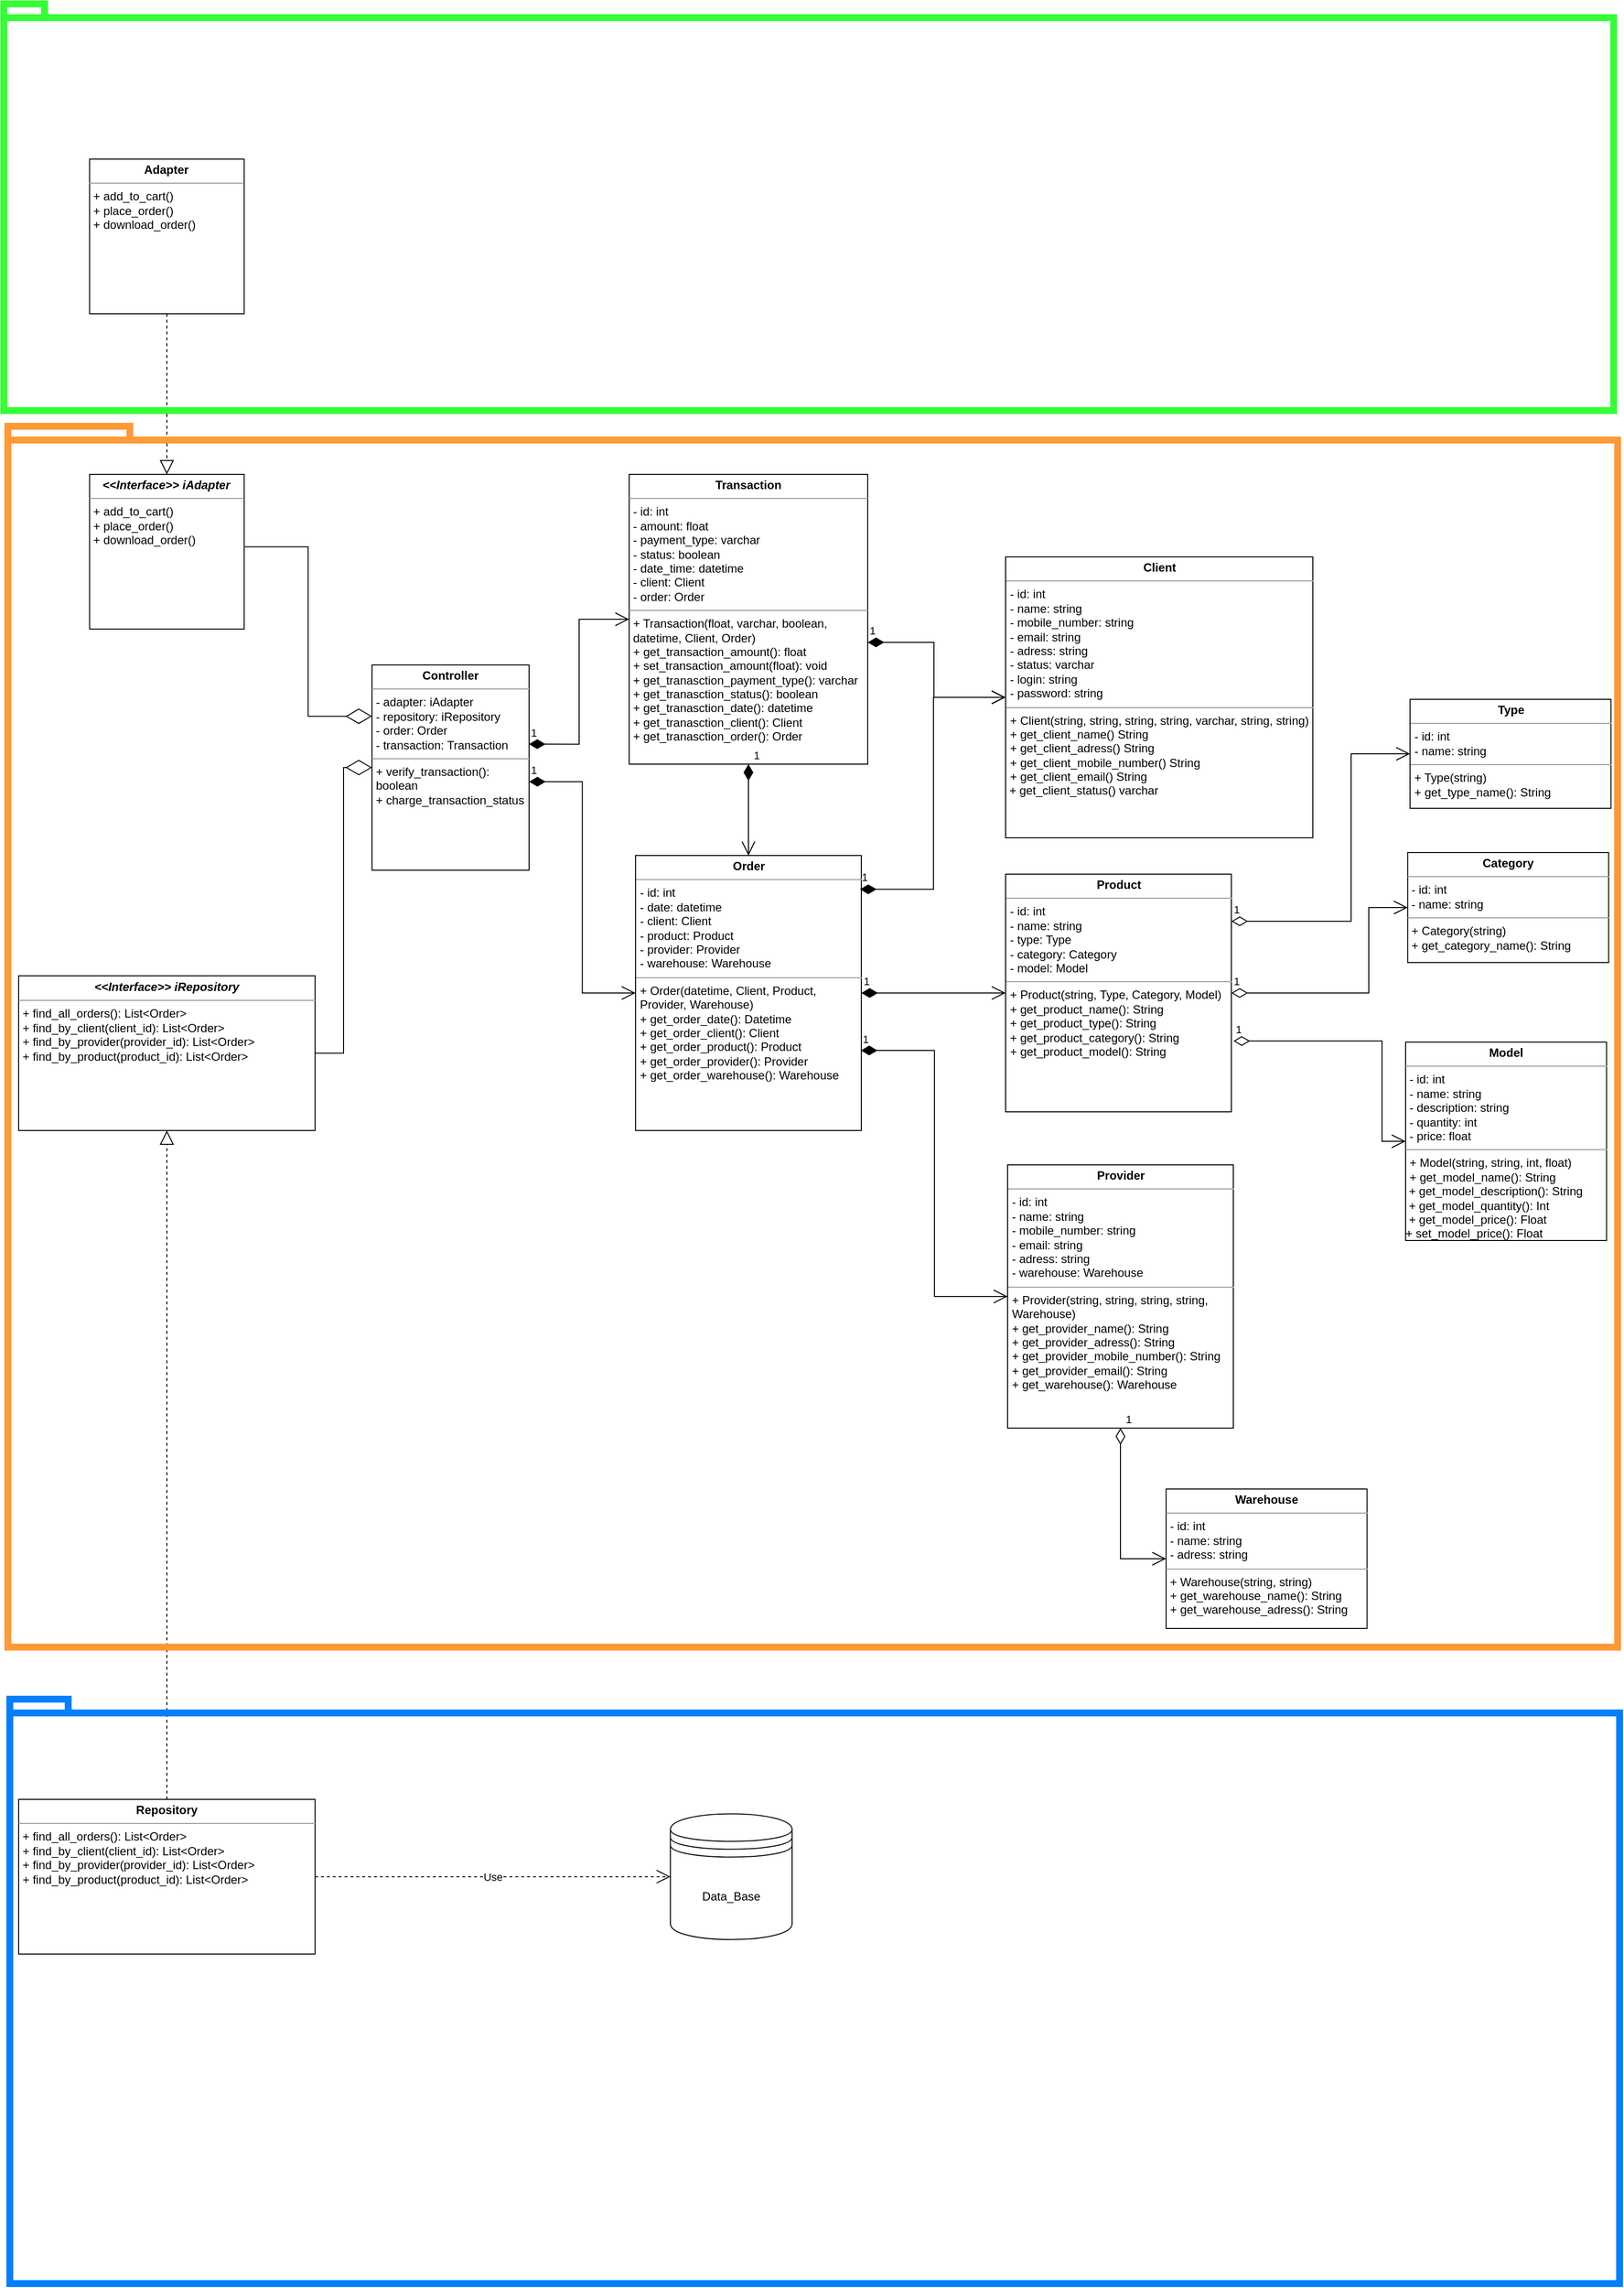 <mxfile version="22.1.11" type="device">
  <diagram name="Страница — 1" id="N-qAw4Ii0so-HZ5WBmBv">
    <mxGraphModel dx="3420" dy="1373" grid="0" gridSize="10" guides="1" tooltips="1" connect="1" arrows="1" fold="1" page="1" pageScale="1" pageWidth="827" pageHeight="1169" background="none" math="0" shadow="0">
      <root>
        <mxCell id="0" />
        <mxCell id="1" parent="0" />
        <mxCell id="5nABSl6TricY1-DJC5i2-1" value="&lt;p style=&quot;margin:0px;margin-top:4px;text-align:center;&quot;&gt;&lt;b&gt;Product&lt;/b&gt;&lt;/p&gt;&lt;hr size=&quot;1&quot;&gt;&lt;p style=&quot;margin:0px;margin-left:4px;&quot;&gt;- id: int&lt;/p&gt;&lt;p style=&quot;margin:0px;margin-left:4px;&quot;&gt;- name: string&lt;/p&gt;&lt;p style=&quot;margin:0px;margin-left:4px;&quot;&gt;- type: Type&lt;/p&gt;&lt;p style=&quot;margin:0px;margin-left:4px;&quot;&gt;- category: Category&lt;/p&gt;&lt;p style=&quot;margin:0px;margin-left:4px;&quot;&gt;- model: Model&lt;br&gt;&lt;/p&gt;&lt;hr size=&quot;1&quot;&gt;&lt;p style=&quot;margin:0px;margin-left:4px;&quot;&gt;+ Product(string, Type, Category, Model)&lt;/p&gt;&lt;p style=&quot;margin:0px;margin-left:4px;&quot;&gt;+ get_product_name(): String&lt;/p&gt;&lt;p style=&quot;margin:0px;margin-left:4px;&quot;&gt;+ get_product_type(): String&lt;/p&gt;&lt;p style=&quot;margin:0px;margin-left:4px;&quot;&gt;+ get_product_category(): String&lt;/p&gt;&lt;p style=&quot;margin:0px;margin-left:4px;&quot;&gt;+ get_product_model(): String&lt;/p&gt;" style="verticalAlign=top;align=left;overflow=fill;fontSize=12;fontFamily=Helvetica;html=1;whiteSpace=wrap;" vertex="1" parent="1">
          <mxGeometry x="196.5" y="900" width="230" height="242" as="geometry" />
        </mxCell>
        <mxCell id="5nABSl6TricY1-DJC5i2-2" value="&lt;p style=&quot;margin:0px;margin-top:4px;text-align:center;&quot;&gt;&lt;b&gt;Client&lt;/b&gt;&lt;/p&gt;&lt;hr size=&quot;1&quot;&gt;&lt;p style=&quot;margin:0px;margin-left:4px;&quot;&gt;- id: int&lt;/p&gt;&lt;p style=&quot;margin:0px;margin-left:4px;&quot;&gt;- name: string&lt;/p&gt;&lt;p style=&quot;margin:0px;margin-left:4px;&quot;&gt;- mobile_number: string&lt;/p&gt;&lt;p style=&quot;margin:0px;margin-left:4px;&quot;&gt;- email: string&lt;/p&gt;&lt;p style=&quot;margin:0px;margin-left:4px;&quot;&gt;- adress: string&lt;/p&gt;&lt;p style=&quot;margin:0px;margin-left:4px;&quot;&gt;- status: varchar&lt;/p&gt;&lt;p style=&quot;margin:0px;margin-left:4px;&quot;&gt;- login: string&lt;/p&gt;&lt;p style=&quot;margin:0px;margin-left:4px;&quot;&gt;- password: string&lt;/p&gt;&lt;hr size=&quot;1&quot;&gt;&lt;p style=&quot;margin:0px;margin-left:4px;&quot;&gt;+ Client(string, string, string, string, varchar, string, string)&lt;/p&gt;&lt;p style=&quot;margin:0px;margin-left:4px;&quot;&gt;+ get_client_name() String&lt;/p&gt;&lt;p style=&quot;margin:0px;margin-left:4px;&quot;&gt;+ get_client_adress() String&lt;/p&gt;&lt;p style=&quot;margin:0px;margin-left:4px;&quot;&gt;+ get_client_mobile_number() String&lt;/p&gt;&lt;p style=&quot;margin:0px;margin-left:4px;&quot;&gt;+ get_client_email() String&lt;/p&gt;&amp;nbsp;+ get_client_status() varchar" style="verticalAlign=top;align=left;overflow=fill;fontSize=12;fontFamily=Helvetica;html=1;whiteSpace=wrap;" vertex="1" parent="1">
          <mxGeometry x="196.5" y="577" width="313" height="286" as="geometry" />
        </mxCell>
        <mxCell id="5nABSl6TricY1-DJC5i2-4" value="&lt;p style=&quot;margin:0px;margin-top:4px;text-align:center;&quot;&gt;&lt;b&gt;Provider&lt;/b&gt;&lt;/p&gt;&lt;hr size=&quot;1&quot;&gt;&lt;p style=&quot;margin:0px;margin-left:4px;&quot;&gt;- id: int&lt;/p&gt;&lt;p style=&quot;margin:0px;margin-left:4px;&quot;&gt;- name: string&lt;/p&gt;&lt;p style=&quot;margin:0px;margin-left:4px;&quot;&gt;- mobile_number: string&lt;/p&gt;&lt;p style=&quot;margin:0px;margin-left:4px;&quot;&gt;- email: string&lt;/p&gt;&lt;p style=&quot;margin:0px;margin-left:4px;&quot;&gt;- adress: string&lt;br&gt;&lt;/p&gt;&lt;p style=&quot;margin:0px;margin-left:4px;&quot;&gt;- warehouse: Warehouse&lt;/p&gt;&lt;hr size=&quot;1&quot;&gt;&lt;p style=&quot;margin:0px;margin-left:4px;&quot;&gt;+ Provider(string, string, string, string, Warehouse)&lt;/p&gt;&lt;p style=&quot;margin:0px;margin-left:4px;&quot;&gt;+ get_provider_name(): String&lt;/p&gt;&lt;p style=&quot;margin:0px;margin-left:4px;&quot;&gt;+ get_provider_adress(): String&lt;/p&gt;&lt;p style=&quot;margin:0px;margin-left:4px;&quot;&gt;+ get_provider_mobile_number(): String&lt;/p&gt;&lt;p style=&quot;margin:0px;margin-left:4px;&quot;&gt;+ get_provider_email(): String&lt;/p&gt;&lt;p style=&quot;margin:0px;margin-left:4px;&quot;&gt;+ get_warehouse(): Warehouse&lt;/p&gt;" style="verticalAlign=top;align=left;overflow=fill;fontSize=12;fontFamily=Helvetica;html=1;whiteSpace=wrap;" vertex="1" parent="1">
          <mxGeometry x="198.5" y="1196" width="230" height="268" as="geometry" />
        </mxCell>
        <mxCell id="5nABSl6TricY1-DJC5i2-5" value="&lt;p style=&quot;margin:0px;margin-top:4px;text-align:center;&quot;&gt;&lt;b&gt;Warehouse&lt;/b&gt;&lt;/p&gt;&lt;hr size=&quot;1&quot;&gt;&lt;p style=&quot;margin:0px;margin-left:4px;&quot;&gt;- id: int&lt;/p&gt;&lt;p style=&quot;margin:0px;margin-left:4px;&quot;&gt;- name: string&lt;/p&gt;&lt;p style=&quot;margin:0px;margin-left:4px;&quot;&gt;&lt;span style=&quot;background-color: initial;&quot;&gt;- adress: string&lt;/span&gt;&lt;/p&gt;&lt;hr size=&quot;1&quot;&gt;&lt;p style=&quot;margin:0px;margin-left:4px;&quot;&gt;+ Warehouse(string, string)&lt;/p&gt;&lt;p style=&quot;margin:0px;margin-left:4px;&quot;&gt;+ get_warehouse_name(): String&lt;/p&gt;&lt;p style=&quot;margin:0px;margin-left:4px;&quot;&gt;+ get_warehouse_adress(): String&lt;/p&gt;&lt;p style=&quot;margin:0px;margin-left:4px;&quot;&gt;&lt;br&gt;&lt;/p&gt;" style="verticalAlign=top;align=left;overflow=fill;fontSize=12;fontFamily=Helvetica;html=1;whiteSpace=wrap;" vertex="1" parent="1">
          <mxGeometry x="360" y="1526" width="204.72" height="142" as="geometry" />
        </mxCell>
        <mxCell id="5nABSl6TricY1-DJC5i2-7" value="Data_Base" style="shape=datastore;whiteSpace=wrap;html=1;" vertex="1" parent="1">
          <mxGeometry x="-145" y="1856.74" width="124" height="128" as="geometry" />
        </mxCell>
        <mxCell id="5nABSl6TricY1-DJC5i2-9" value="&lt;p style=&quot;margin:0px;margin-top:4px;text-align:center;&quot;&gt;&lt;b&gt;Order&lt;/b&gt;&lt;/p&gt;&lt;hr size=&quot;1&quot;&gt;&lt;p style=&quot;margin:0px;margin-left:4px;&quot;&gt;- id: int&lt;/p&gt;&lt;p style=&quot;margin:0px;margin-left:4px;&quot;&gt;- date: datetime&lt;/p&gt;&lt;p style=&quot;margin:0px;margin-left:4px;&quot;&gt;- client: Client&lt;/p&gt;&lt;p style=&quot;margin:0px;margin-left:4px;&quot;&gt;- product: Product&lt;/p&gt;&lt;p style=&quot;margin:0px;margin-left:4px;&quot;&gt;- provider: Provider&lt;/p&gt;&lt;p style=&quot;margin:0px;margin-left:4px;&quot;&gt;- warehouse: Warehouse&lt;/p&gt;&lt;hr size=&quot;1&quot;&gt;&lt;p style=&quot;margin:0px;margin-left:4px;&quot;&gt;+ Order(datetime, Client, Product, Provider, Warehouse)&lt;/p&gt;&lt;p style=&quot;margin:0px;margin-left:4px;&quot;&gt;+ get_order_date(): Datetime&lt;/p&gt;&lt;p style=&quot;margin:0px;margin-left:4px;&quot;&gt;+ get_order_client(): Client&lt;/p&gt;&lt;p style=&quot;margin:0px;margin-left:4px;&quot;&gt;+ get_order_product(): Product&lt;/p&gt;&lt;p style=&quot;margin:0px;margin-left:4px;&quot;&gt;+ get_order_provider(): Provider&lt;/p&gt;&lt;p style=&quot;margin:0px;margin-left:4px;&quot;&gt;+ get_order_warehouse(): Warehouse&lt;/p&gt;" style="verticalAlign=top;align=left;overflow=fill;fontSize=12;fontFamily=Helvetica;html=1;whiteSpace=wrap;" vertex="1" parent="1">
          <mxGeometry x="-180.5" y="881" width="230" height="280" as="geometry" />
        </mxCell>
        <mxCell id="5nABSl6TricY1-DJC5i2-10" value="&lt;p style=&quot;margin:0px;margin-top:4px;text-align:center;&quot;&gt;&lt;b&gt;Type&lt;/b&gt;&lt;/p&gt;&lt;hr size=&quot;1&quot;&gt;&lt;p style=&quot;margin:0px;margin-left:4px;&quot;&gt;- id: int&lt;/p&gt;&lt;p style=&quot;margin:0px;margin-left:4px;&quot;&gt;- name: string&lt;/p&gt;&lt;hr size=&quot;1&quot;&gt;&lt;p style=&quot;margin:0px;margin-left:4px;&quot;&gt;+ Type(string)&lt;/p&gt;&lt;p style=&quot;margin:0px;margin-left:4px;&quot;&gt;+ get_type_name(): String&lt;/p&gt;" style="verticalAlign=top;align=left;overflow=fill;fontSize=12;fontFamily=Helvetica;html=1;whiteSpace=wrap;" vertex="1" parent="1">
          <mxGeometry x="608.5" y="722" width="204.72" height="111" as="geometry" />
        </mxCell>
        <mxCell id="5nABSl6TricY1-DJC5i2-11" value="&lt;p style=&quot;margin:0px;margin-top:4px;text-align:center;&quot;&gt;&lt;b&gt;Category&lt;/b&gt;&lt;/p&gt;&lt;hr size=&quot;1&quot;&gt;&lt;p style=&quot;margin:0px;margin-left:4px;&quot;&gt;- id: int&lt;/p&gt;&lt;p style=&quot;margin:0px;margin-left:4px;&quot;&gt;- name: string&lt;/p&gt;&lt;hr size=&quot;1&quot;&gt;&lt;p style=&quot;margin:0px;margin-left:4px;&quot;&gt;+ Category(string)&lt;/p&gt;&lt;p style=&quot;margin:0px;margin-left:4px;&quot;&gt;+ get_category_name(): String&lt;/p&gt;" style="verticalAlign=top;align=left;overflow=fill;fontSize=12;fontFamily=Helvetica;html=1;whiteSpace=wrap;" vertex="1" parent="1">
          <mxGeometry x="606.14" y="878" width="204.72" height="112" as="geometry" />
        </mxCell>
        <mxCell id="5nABSl6TricY1-DJC5i2-12" value="&lt;p style=&quot;margin:0px;margin-top:4px;text-align:center;&quot;&gt;&lt;b&gt;Model&lt;/b&gt;&lt;/p&gt;&lt;hr size=&quot;1&quot;&gt;&lt;p style=&quot;margin:0px;margin-left:4px;&quot;&gt;- id: int&lt;/p&gt;&lt;p style=&quot;margin:0px;margin-left:4px;&quot;&gt;- name: string&lt;/p&gt;&lt;p style=&quot;margin:0px;margin-left:4px;&quot;&gt;- description: string&lt;/p&gt;&lt;p style=&quot;margin:0px;margin-left:4px;&quot;&gt;- quantity: int&lt;/p&gt;&lt;p style=&quot;margin:0px;margin-left:4px;&quot;&gt;- price: float&lt;/p&gt;&lt;hr size=&quot;1&quot;&gt;&lt;p style=&quot;margin:0px;margin-left:4px;&quot;&gt;+ Model(string, string, int, float)&lt;/p&gt;&lt;p style=&quot;margin:0px;margin-left:4px;&quot;&gt;+ get_model_name(): String&lt;/p&gt;&amp;nbsp;+ get_model_description(): String&amp;nbsp;&lt;br&gt;&amp;nbsp;+ get_model_quantity(): Int&lt;br&gt;&amp;nbsp;+ get_model_price(): Float&lt;br&gt;+ set_model_price(): Float" style="verticalAlign=top;align=left;overflow=fill;fontSize=12;fontFamily=Helvetica;html=1;whiteSpace=wrap;" vertex="1" parent="1">
          <mxGeometry x="604" y="1071" width="204.72" height="202" as="geometry" />
        </mxCell>
        <mxCell id="5nABSl6TricY1-DJC5i2-13" value="1" style="endArrow=open;html=1;endSize=12;startArrow=diamondThin;startSize=14;startFill=0;edgeStyle=orthogonalEdgeStyle;align=left;verticalAlign=bottom;rounded=0;entryX=0;entryY=0.5;entryDx=0;entryDy=0;" edge="1" parent="1" source="5nABSl6TricY1-DJC5i2-1" target="5nABSl6TricY1-DJC5i2-10">
          <mxGeometry x="-1" y="3" relative="1" as="geometry">
            <mxPoint x="244.5" y="872" as="sourcePoint" />
            <mxPoint x="404.5" y="872" as="targetPoint" />
            <Array as="points">
              <mxPoint x="548.5" y="948" />
              <mxPoint x="548.5" y="778" />
            </Array>
          </mxGeometry>
        </mxCell>
        <mxCell id="5nABSl6TricY1-DJC5i2-15" value="1" style="endArrow=open;html=1;endSize=12;startArrow=diamondThin;startSize=14;startFill=0;edgeStyle=orthogonalEdgeStyle;align=left;verticalAlign=bottom;rounded=0;entryX=0;entryY=0.5;entryDx=0;entryDy=0;exitX=1;exitY=0.5;exitDx=0;exitDy=0;" edge="1" parent="1" source="5nABSl6TricY1-DJC5i2-1" target="5nABSl6TricY1-DJC5i2-11">
          <mxGeometry x="-1" y="3" relative="1" as="geometry">
            <mxPoint x="244.5" y="872" as="sourcePoint" />
            <mxPoint x="404.5" y="872" as="targetPoint" />
            <Array as="points">
              <mxPoint x="566.5" y="1021" />
              <mxPoint x="566.5" y="934" />
            </Array>
          </mxGeometry>
        </mxCell>
        <mxCell id="5nABSl6TricY1-DJC5i2-16" value="1" style="endArrow=open;html=1;endSize=12;startArrow=diamondThin;startSize=14;startFill=0;edgeStyle=orthogonalEdgeStyle;align=left;verticalAlign=bottom;rounded=0;entryX=0;entryY=0.5;entryDx=0;entryDy=0;exitX=1.009;exitY=0.702;exitDx=0;exitDy=0;exitPerimeter=0;" edge="1" parent="1" source="5nABSl6TricY1-DJC5i2-1" target="5nABSl6TricY1-DJC5i2-12">
          <mxGeometry x="-1" y="3" relative="1" as="geometry">
            <mxPoint x="449.5" y="1077" as="sourcePoint" />
            <mxPoint x="404.5" y="1011" as="targetPoint" />
            <Array as="points">
              <mxPoint x="580" y="1070" />
            </Array>
          </mxGeometry>
        </mxCell>
        <mxCell id="5nABSl6TricY1-DJC5i2-17" value="1" style="endArrow=open;html=1;endSize=12;startArrow=diamondThin;startSize=14;startFill=0;edgeStyle=orthogonalEdgeStyle;align=left;verticalAlign=bottom;rounded=0;entryX=0;entryY=0.5;entryDx=0;entryDy=0;" edge="1" parent="1" source="5nABSl6TricY1-DJC5i2-4" target="5nABSl6TricY1-DJC5i2-5">
          <mxGeometry x="-1" y="3" relative="1" as="geometry">
            <mxPoint x="244.5" y="1289" as="sourcePoint" />
            <mxPoint x="404.5" y="1289" as="targetPoint" />
          </mxGeometry>
        </mxCell>
        <mxCell id="5nABSl6TricY1-DJC5i2-19" value="1" style="endArrow=open;html=1;endSize=12;startArrow=diamondThin;startSize=14;startFill=1;edgeStyle=orthogonalEdgeStyle;align=left;verticalAlign=bottom;rounded=0;entryX=0;entryY=0.5;entryDx=0;entryDy=0;exitX=0.994;exitY=0.123;exitDx=0;exitDy=0;exitPerimeter=0;" edge="1" parent="1" source="5nABSl6TricY1-DJC5i2-9" target="5nABSl6TricY1-DJC5i2-2">
          <mxGeometry x="-1" y="3" relative="1" as="geometry">
            <mxPoint x="-17.5" y="789" as="sourcePoint" />
            <mxPoint x="142.5" y="789" as="targetPoint" />
          </mxGeometry>
        </mxCell>
        <mxCell id="5nABSl6TricY1-DJC5i2-20" value="1" style="endArrow=open;html=1;endSize=12;startArrow=diamondThin;startSize=14;startFill=1;edgeStyle=orthogonalEdgeStyle;align=left;verticalAlign=bottom;rounded=0;entryX=0;entryY=0.5;entryDx=0;entryDy=0;" edge="1" parent="1" source="5nABSl6TricY1-DJC5i2-9" target="5nABSl6TricY1-DJC5i2-1">
          <mxGeometry x="-1" y="3" relative="1" as="geometry">
            <mxPoint x="183.5" y="1014" as="sourcePoint" />
            <mxPoint x="343.5" y="1014" as="targetPoint" />
          </mxGeometry>
        </mxCell>
        <mxCell id="5nABSl6TricY1-DJC5i2-21" value="1" style="endArrow=open;html=1;endSize=12;startArrow=diamondThin;startSize=14;startFill=1;edgeStyle=orthogonalEdgeStyle;align=left;verticalAlign=bottom;rounded=0;entryX=0;entryY=0.5;entryDx=0;entryDy=0;exitX=0.998;exitY=0.709;exitDx=0;exitDy=0;exitPerimeter=0;" edge="1" parent="1" source="5nABSl6TricY1-DJC5i2-9" target="5nABSl6TricY1-DJC5i2-4">
          <mxGeometry x="-1" y="3" relative="1" as="geometry">
            <mxPoint x="90.5" y="1110" as="sourcePoint" />
            <mxPoint x="343.5" y="1014" as="targetPoint" />
          </mxGeometry>
        </mxCell>
        <mxCell id="5nABSl6TricY1-DJC5i2-22" value="&lt;p style=&quot;margin:0px;margin-top:4px;text-align:center;&quot;&gt;&lt;b&gt;Transaction&lt;/b&gt;&lt;/p&gt;&lt;hr size=&quot;1&quot;&gt;&lt;p style=&quot;margin:0px;margin-left:4px;&quot;&gt;- id: int&lt;/p&gt;&lt;p style=&quot;margin:0px;margin-left:4px;&quot;&gt;- amount: float&lt;/p&gt;&lt;p style=&quot;margin:0px;margin-left:4px;&quot;&gt;- payment_type: varchar&lt;/p&gt;&lt;p style=&quot;margin:0px;margin-left:4px;&quot;&gt;- status: boolean&lt;/p&gt;&lt;p style=&quot;margin:0px;margin-left:4px;&quot;&gt;- date_time: datetime&lt;/p&gt;&lt;p style=&quot;margin:0px;margin-left:4px;&quot;&gt;- client: Client&lt;/p&gt;&lt;p style=&quot;margin:0px;margin-left:4px;&quot;&gt;- order: Order&lt;/p&gt;&lt;hr size=&quot;1&quot;&gt;&lt;p style=&quot;margin:0px;margin-left:4px;&quot;&gt;+ Transaction(float, varchar, boolean, datetime, Client, Order)&lt;/p&gt;&lt;p style=&quot;margin:0px;margin-left:4px;&quot;&gt;+ get_transaction_amount(): float&lt;/p&gt;&lt;p style=&quot;margin:0px;margin-left:4px;&quot;&gt;+ set_transaction_amount(float): void&lt;/p&gt;&lt;p style=&quot;margin:0px;margin-left:4px;&quot;&gt;+ get_tranasction_payment_type(): varchar&lt;/p&gt;&lt;p style=&quot;margin:0px;margin-left:4px;&quot;&gt;+ get_tranasction_status(): boolean&lt;/p&gt;&lt;p style=&quot;margin:0px;margin-left:4px;&quot;&gt;+ get_tranasction_date(): datetime&lt;/p&gt;&lt;p style=&quot;margin:0px;margin-left:4px;&quot;&gt;+ get_tranasction_client(): Client&lt;/p&gt;&lt;p style=&quot;margin:0px;margin-left:4px;&quot;&gt;+ get_tranasction_order(): Order&lt;/p&gt;" style="verticalAlign=top;align=left;overflow=fill;fontSize=12;fontFamily=Helvetica;html=1;whiteSpace=wrap;" vertex="1" parent="1">
          <mxGeometry x="-187" y="493" width="243" height="295" as="geometry" />
        </mxCell>
        <mxCell id="5nABSl6TricY1-DJC5i2-23" value="&lt;p style=&quot;margin:0px;margin-top:4px;text-align:center;&quot;&gt;&lt;b&gt;Controller&lt;/b&gt;&lt;/p&gt;&lt;hr size=&quot;1&quot;&gt;&lt;p style=&quot;margin:0px;margin-left:4px;&quot;&gt;- adapter: iAdapter&lt;/p&gt;&lt;p style=&quot;margin:0px;margin-left:4px;&quot;&gt;- repository: iRepository&lt;/p&gt;&lt;p style=&quot;margin:0px;margin-left:4px;&quot;&gt;- order: Order&lt;/p&gt;&lt;p style=&quot;margin:0px;margin-left:4px;&quot;&gt;- transaction: Transaction&lt;/p&gt;&lt;hr size=&quot;1&quot;&gt;&lt;p style=&quot;margin:0px;margin-left:4px;&quot;&gt;+ verify_transaction(): boolean&lt;/p&gt;&lt;p style=&quot;margin:0px;margin-left:4px;&quot;&gt;+ charge_transaction_status&lt;/p&gt;" style="verticalAlign=top;align=left;overflow=fill;fontSize=12;fontFamily=Helvetica;html=1;whiteSpace=wrap;" vertex="1" parent="1">
          <mxGeometry x="-449" y="687" width="160" height="209" as="geometry" />
        </mxCell>
        <mxCell id="5nABSl6TricY1-DJC5i2-24" value="1" style="endArrow=open;html=1;endSize=12;startArrow=diamondThin;startSize=14;startFill=1;edgeStyle=orthogonalEdgeStyle;align=left;verticalAlign=bottom;rounded=0;" edge="1" parent="1" source="5nABSl6TricY1-DJC5i2-22" target="5nABSl6TricY1-DJC5i2-2">
          <mxGeometry x="-1" y="3" relative="1" as="geometry">
            <mxPoint x="83.5" y="664.46" as="sourcePoint" />
            <mxPoint x="171.5" y="643" as="targetPoint" />
            <Array as="points">
              <mxPoint x="123.5" y="664" />
              <mxPoint x="123.5" y="720" />
            </Array>
          </mxGeometry>
        </mxCell>
        <mxCell id="5nABSl6TricY1-DJC5i2-26" value="1" style="endArrow=open;html=1;endSize=12;startArrow=diamondThin;startSize=14;startFill=1;edgeStyle=orthogonalEdgeStyle;align=left;verticalAlign=bottom;rounded=0;" edge="1" parent="1" source="5nABSl6TricY1-DJC5i2-22" target="5nABSl6TricY1-DJC5i2-9">
          <mxGeometry x="-1" y="3" relative="1" as="geometry">
            <mxPoint x="-244.5" y="852" as="sourcePoint" />
            <mxPoint x="-84.5" y="852" as="targetPoint" />
          </mxGeometry>
        </mxCell>
        <mxCell id="5nABSl6TricY1-DJC5i2-27" value="&lt;p style=&quot;margin:0px;margin-top:4px;text-align:center;&quot;&gt;&lt;b&gt;Adapter&lt;/b&gt;&lt;/p&gt;&lt;hr size=&quot;1&quot;&gt;&lt;p style=&quot;margin:0px;margin-left:4px;&quot;&gt;&lt;span style=&quot;background-color: initial;&quot;&gt;+ add_to_cart()&lt;/span&gt;&lt;br&gt;&lt;/p&gt;&lt;p style=&quot;margin:0px;margin-left:4px;&quot;&gt;+ place_order()&lt;/p&gt;&lt;p style=&quot;margin:0px;margin-left:4px;&quot;&gt;+ download_order()&lt;/p&gt;" style="verticalAlign=top;align=left;overflow=fill;fontSize=12;fontFamily=Helvetica;html=1;whiteSpace=wrap;" vertex="1" parent="1">
          <mxGeometry x="-736.74" y="172" width="157.48" height="157.48" as="geometry" />
        </mxCell>
        <mxCell id="5nABSl6TricY1-DJC5i2-28" value="&lt;p style=&quot;margin:0px;margin-top:4px;text-align:center;&quot;&gt;&lt;b&gt;&lt;i&gt;&amp;lt;&amp;lt;Interface&amp;gt;&amp;gt; iAdapter&lt;/i&gt;&lt;/b&gt;&lt;/p&gt;&lt;hr size=&quot;1&quot;&gt;&lt;p style=&quot;border-color: var(--border-color); margin: 0px 0px 0px 4px;&quot;&gt;&lt;span style=&quot;background-color: initial;&quot;&gt;+ add_to_cart()&lt;/span&gt;&lt;br&gt;&lt;/p&gt;&lt;p style=&quot;border-color: var(--border-color); margin: 0px 0px 0px 4px;&quot;&gt;+ place_order()&lt;/p&gt;&lt;p style=&quot;border-color: var(--border-color); margin: 0px 0px 0px 4px;&quot;&gt;+ download_order()&lt;/p&gt;" style="verticalAlign=top;align=left;overflow=fill;fontSize=12;fontFamily=Helvetica;html=1;whiteSpace=wrap;" vertex="1" parent="1">
          <mxGeometry x="-736.74" y="493" width="157.48" height="157.48" as="geometry" />
        </mxCell>
        <mxCell id="5nABSl6TricY1-DJC5i2-31" value="&lt;p style=&quot;margin:0px;margin-top:4px;text-align:center;&quot;&gt;&lt;b&gt;Repository&lt;/b&gt;&lt;/p&gt;&lt;hr size=&quot;1&quot;&gt;&lt;p style=&quot;border-color: var(--border-color); margin: 0px 0px 0px 4px;&quot;&gt;+ find_all_orders(): List&amp;lt;Order&amp;gt;&lt;/p&gt;&lt;p style=&quot;border-color: var(--border-color); margin: 0px 0px 0px 4px;&quot;&gt;+ find_by_client(client_id): List&amp;lt;Order&amp;gt;&lt;/p&gt;&lt;p style=&quot;border-color: var(--border-color); margin: 0px 0px 0px 4px;&quot;&gt;+ find_by_provider(provider_id): List&amp;lt;Order&amp;gt;&lt;/p&gt;&lt;p style=&quot;border-color: var(--border-color); margin: 0px 0px 0px 4px;&quot;&gt;+ find_by_product(product_id): List&amp;lt;Order&amp;gt;&lt;/p&gt;" style="verticalAlign=top;align=left;overflow=fill;fontSize=12;fontFamily=Helvetica;html=1;whiteSpace=wrap;" vertex="1" parent="1">
          <mxGeometry x="-809" y="1842" width="302" height="157.48" as="geometry" />
        </mxCell>
        <mxCell id="5nABSl6TricY1-DJC5i2-32" value="&lt;p style=&quot;margin:0px;margin-top:4px;text-align:center;&quot;&gt;&lt;i style=&quot;border-color: var(--border-color); font-weight: 700;&quot;&gt;&amp;lt;&amp;lt;Interface&amp;gt;&amp;gt; iRepository&lt;/i&gt;&lt;/p&gt;&lt;hr size=&quot;1&quot;&gt;&lt;p style=&quot;border-color: var(--border-color); margin: 0px 0px 0px 4px;&quot;&gt;+ find_all_orders(): List&amp;lt;Order&amp;gt;&lt;/p&gt;&lt;p style=&quot;border-color: var(--border-color); margin: 0px 0px 0px 4px;&quot;&gt;+ find_by_client(client_id): List&amp;lt;Order&amp;gt;&lt;/p&gt;&lt;p style=&quot;border-color: var(--border-color); margin: 0px 0px 0px 4px;&quot;&gt;+ find_by_provider(provider_id): List&amp;lt;Order&amp;gt;&lt;/p&gt;&lt;p style=&quot;border-color: var(--border-color); margin: 0px 0px 0px 4px;&quot;&gt;+ find_by_product(product_id): List&amp;lt;Order&amp;gt;&lt;/p&gt;" style="verticalAlign=top;align=left;overflow=fill;fontSize=12;fontFamily=Helvetica;html=1;whiteSpace=wrap;" vertex="1" parent="1">
          <mxGeometry x="-809" y="1003.52" width="302" height="157.48" as="geometry" />
        </mxCell>
        <mxCell id="5nABSl6TricY1-DJC5i2-33" value="" style="endArrow=block;dashed=1;endFill=0;endSize=12;html=1;rounded=0;entryX=0.5;entryY=0;entryDx=0;entryDy=0;exitX=0.5;exitY=1;exitDx=0;exitDy=0;" edge="1" parent="1" source="5nABSl6TricY1-DJC5i2-27" target="5nABSl6TricY1-DJC5i2-28">
          <mxGeometry width="160" relative="1" as="geometry">
            <mxPoint x="-584" y="368" as="sourcePoint" />
            <mxPoint x="-424" y="368" as="targetPoint" />
          </mxGeometry>
        </mxCell>
        <mxCell id="5nABSl6TricY1-DJC5i2-34" value="" style="endArrow=block;dashed=1;endFill=0;endSize=12;html=1;rounded=0;exitX=0.5;exitY=0;exitDx=0;exitDy=0;entryX=0.5;entryY=1;entryDx=0;entryDy=0;" edge="1" parent="1" source="5nABSl6TricY1-DJC5i2-31" target="5nABSl6TricY1-DJC5i2-32">
          <mxGeometry width="160" relative="1" as="geometry">
            <mxPoint x="-679" y="1822" as="sourcePoint" />
            <mxPoint x="-648" y="1611" as="targetPoint" />
          </mxGeometry>
        </mxCell>
        <mxCell id="5nABSl6TricY1-DJC5i2-35" value="" style="endArrow=diamondThin;endFill=0;endSize=24;html=1;rounded=0;exitX=1.004;exitY=0.468;exitDx=0;exitDy=0;exitPerimeter=0;entryX=0;entryY=0.25;entryDx=0;entryDy=0;edgeStyle=orthogonalEdgeStyle;" edge="1" parent="1" source="5nABSl6TricY1-DJC5i2-28" target="5nABSl6TricY1-DJC5i2-23">
          <mxGeometry width="160" relative="1" as="geometry">
            <mxPoint x="-584" y="803" as="sourcePoint" />
            <mxPoint x="-424" y="803" as="targetPoint" />
          </mxGeometry>
        </mxCell>
        <mxCell id="5nABSl6TricY1-DJC5i2-36" value="" style="endArrow=diamondThin;endFill=0;endSize=24;html=1;rounded=0;entryX=0;entryY=0.5;entryDx=0;entryDy=0;exitX=1;exitY=0.5;exitDx=0;exitDy=0;edgeStyle=orthogonalEdgeStyle;" edge="1" parent="1" source="5nABSl6TricY1-DJC5i2-32" target="5nABSl6TricY1-DJC5i2-23">
          <mxGeometry width="160" relative="1" as="geometry">
            <mxPoint x="-584" y="803" as="sourcePoint" />
            <mxPoint x="-424" y="803" as="targetPoint" />
          </mxGeometry>
        </mxCell>
        <mxCell id="5nABSl6TricY1-DJC5i2-37" value="1" style="endArrow=open;html=1;endSize=12;startArrow=diamondThin;startSize=14;startFill=1;edgeStyle=orthogonalEdgeStyle;align=left;verticalAlign=bottom;rounded=0;entryX=0;entryY=0.5;entryDx=0;entryDy=0;exitX=0.999;exitY=0.386;exitDx=0;exitDy=0;exitPerimeter=0;" edge="1" parent="1" source="5nABSl6TricY1-DJC5i2-23" target="5nABSl6TricY1-DJC5i2-22">
          <mxGeometry x="-1" y="3" relative="1" as="geometry">
            <mxPoint x="-271" y="821" as="sourcePoint" />
            <mxPoint x="-227" y="586" as="targetPoint" />
          </mxGeometry>
        </mxCell>
        <mxCell id="5nABSl6TricY1-DJC5i2-38" value="1" style="endArrow=open;html=1;endSize=12;startArrow=diamondThin;startSize=14;startFill=1;edgeStyle=orthogonalEdgeStyle;align=left;verticalAlign=bottom;rounded=0;entryX=0;entryY=0.5;entryDx=0;entryDy=0;exitX=1;exitY=0.569;exitDx=0;exitDy=0;exitPerimeter=0;" edge="1" parent="1" source="5nABSl6TricY1-DJC5i2-23" target="5nABSl6TricY1-DJC5i2-9">
          <mxGeometry x="-1" y="3" relative="1" as="geometry">
            <mxPoint x="-584" y="803" as="sourcePoint" />
            <mxPoint x="-424" y="803" as="targetPoint" />
          </mxGeometry>
        </mxCell>
        <mxCell id="5nABSl6TricY1-DJC5i2-39" value="Use" style="endArrow=open;endSize=12;dashed=1;html=1;rounded=0;entryX=0;entryY=0.5;entryDx=0;entryDy=0;exitX=1;exitY=0.5;exitDx=0;exitDy=0;" edge="1" parent="1" source="5nABSl6TricY1-DJC5i2-31" target="5nABSl6TricY1-DJC5i2-7">
          <mxGeometry width="160" relative="1" as="geometry">
            <mxPoint x="-472" y="1529" as="sourcePoint" />
            <mxPoint x="-312" y="1529" as="targetPoint" />
          </mxGeometry>
        </mxCell>
        <mxCell id="5nABSl6TricY1-DJC5i2-40" value="" style="shape=folder;fontStyle=1;spacingTop=10;tabWidth=40;tabHeight=14;tabPosition=left;html=1;whiteSpace=wrap;fillColor=none;strokeColor=#007FFF;strokeWidth=7;" vertex="1" parent="1">
          <mxGeometry x="-818" y="1740" width="1640" height="595" as="geometry" />
        </mxCell>
        <mxCell id="5nABSl6TricY1-DJC5i2-41" value="" style="shape=folder;fontStyle=1;spacingTop=10;tabWidth=40;tabHeight=14;tabPosition=left;html=1;whiteSpace=wrap;fillColor=none;strokeColor=#FF9933;strokeWidth=7;" vertex="1" parent="1">
          <mxGeometry x="-820" y="444" width="1640" height="1243" as="geometry" />
        </mxCell>
        <mxCell id="5nABSl6TricY1-DJC5i2-42" value="" style="shape=folder;fontStyle=1;spacingTop=10;tabWidth=40;tabHeight=14;tabPosition=left;html=1;whiteSpace=wrap;fillColor=none;strokeColor=#33FF33;strokeWidth=7;" vertex="1" parent="1">
          <mxGeometry x="-824" y="14" width="1640" height="414" as="geometry" />
        </mxCell>
      </root>
    </mxGraphModel>
  </diagram>
</mxfile>
